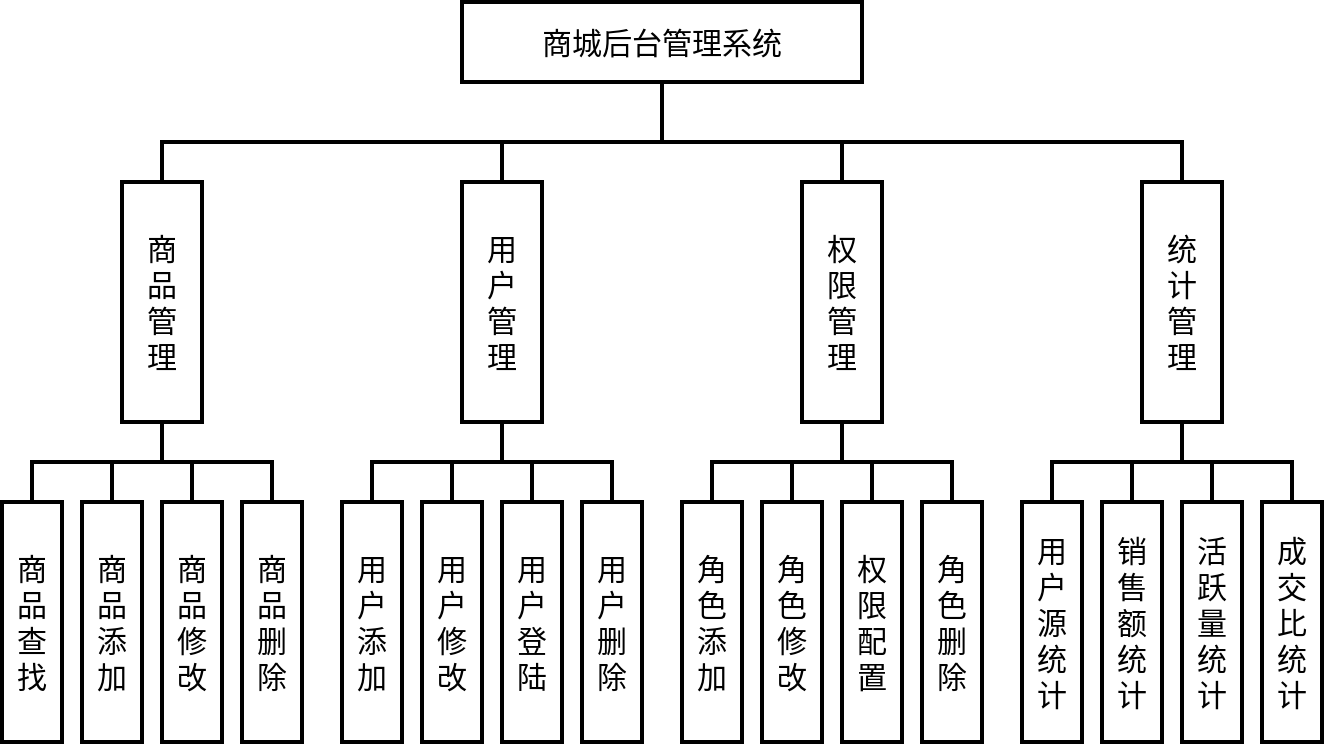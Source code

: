 <mxfile version="14.6.1" type="github">
  <diagram id="9DlxXxS-Yl2vDyM1FH8x" name="第 1 页">
    <mxGraphModel dx="869" dy="461" grid="1" gridSize="10" guides="1" tooltips="1" connect="1" arrows="1" fold="1" page="1" pageScale="1" pageWidth="827" pageHeight="1169" math="0" shadow="0">
      <root>
        <mxCell id="0" />
        <mxCell id="1" parent="0" />
        <mxCell id="U65V9xLkP2mjARDgGnuH-1" value="&lt;font style=&quot;font-size: 15px&quot;&gt;商城后台管理系统&lt;/font&gt;" style="rounded=0;whiteSpace=wrap;html=1;strokeWidth=2;" parent="1" vertex="1">
          <mxGeometry x="270" y="110" width="200" height="40" as="geometry" />
        </mxCell>
        <mxCell id="U65V9xLkP2mjARDgGnuH-2" value="商&lt;br style=&quot;font-size: 15px;&quot;&gt;品&lt;br style=&quot;font-size: 15px;&quot;&gt;管&lt;br style=&quot;font-size: 15px;&quot;&gt;理" style="rounded=0;whiteSpace=wrap;html=1;strokeWidth=2;fontSize=15;" parent="1" vertex="1">
          <mxGeometry x="100" y="200" width="40" height="120" as="geometry" />
        </mxCell>
        <mxCell id="U65V9xLkP2mjARDgGnuH-3" value="用&lt;br&gt;户&lt;br&gt;管&lt;br&gt;理" style="rounded=0;whiteSpace=wrap;html=1;strokeWidth=2;fontSize=15;" parent="1" vertex="1">
          <mxGeometry x="270" y="200" width="40" height="120" as="geometry" />
        </mxCell>
        <mxCell id="U65V9xLkP2mjARDgGnuH-4" value="权&lt;br&gt;限&lt;br&gt;管&lt;br&gt;理" style="rounded=0;whiteSpace=wrap;html=1;strokeWidth=2;fontSize=15;" parent="1" vertex="1">
          <mxGeometry x="440" y="200" width="40" height="120" as="geometry" />
        </mxCell>
        <mxCell id="U65V9xLkP2mjARDgGnuH-5" value="统&lt;br&gt;计&lt;br&gt;管&lt;br&gt;理" style="rounded=0;whiteSpace=wrap;html=1;strokeWidth=2;fontSize=15;" parent="1" vertex="1">
          <mxGeometry x="610" y="200" width="40" height="120" as="geometry" />
        </mxCell>
        <mxCell id="U65V9xLkP2mjARDgGnuH-6" value="" style="endArrow=none;html=1;fontSize=15;strokeWidth=2;rounded=0;exitX=0.5;exitY=0;exitDx=0;exitDy=0;entryX=0.5;entryY=1;entryDx=0;entryDy=0;" parent="1" source="U65V9xLkP2mjARDgGnuH-2" target="U65V9xLkP2mjARDgGnuH-1" edge="1">
          <mxGeometry width="50" height="50" relative="1" as="geometry">
            <mxPoint x="50" y="210" as="sourcePoint" />
            <mxPoint x="100" y="160" as="targetPoint" />
            <Array as="points">
              <mxPoint x="120" y="180" />
              <mxPoint x="370" y="180" />
            </Array>
          </mxGeometry>
        </mxCell>
        <mxCell id="U65V9xLkP2mjARDgGnuH-7" value="" style="endArrow=none;html=1;strokeWidth=2;fontSize=15;exitX=0.5;exitY=0;exitDx=0;exitDy=0;entryX=0.5;entryY=1;entryDx=0;entryDy=0;rounded=0;" parent="1" source="U65V9xLkP2mjARDgGnuH-3" target="U65V9xLkP2mjARDgGnuH-1" edge="1">
          <mxGeometry width="50" height="50" relative="1" as="geometry">
            <mxPoint x="260" y="240" as="sourcePoint" />
            <mxPoint x="310" y="190" as="targetPoint" />
            <Array as="points">
              <mxPoint x="290" y="180" />
              <mxPoint x="370" y="180" />
            </Array>
          </mxGeometry>
        </mxCell>
        <mxCell id="U65V9xLkP2mjARDgGnuH-8" value="" style="endArrow=none;html=1;strokeWidth=2;fontSize=15;exitX=0.5;exitY=0;exitDx=0;exitDy=0;entryX=0.5;entryY=1;entryDx=0;entryDy=0;rounded=0;" parent="1" source="U65V9xLkP2mjARDgGnuH-5" target="U65V9xLkP2mjARDgGnuH-1" edge="1">
          <mxGeometry width="50" height="50" relative="1" as="geometry">
            <mxPoint x="580" y="350" as="sourcePoint" />
            <mxPoint x="630" y="300" as="targetPoint" />
            <Array as="points">
              <mxPoint x="630" y="180" />
              <mxPoint x="370" y="180" />
            </Array>
          </mxGeometry>
        </mxCell>
        <mxCell id="U65V9xLkP2mjARDgGnuH-9" value="" style="endArrow=none;html=1;strokeWidth=2;fontSize=15;exitX=0.5;exitY=0;exitDx=0;exitDy=0;entryX=0.5;entryY=1;entryDx=0;entryDy=0;rounded=0;" parent="1" source="U65V9xLkP2mjARDgGnuH-4" target="U65V9xLkP2mjARDgGnuH-1" edge="1">
          <mxGeometry width="50" height="50" relative="1" as="geometry">
            <mxPoint x="320" y="430" as="sourcePoint" />
            <mxPoint x="370" y="380" as="targetPoint" />
            <Array as="points">
              <mxPoint x="460" y="180" />
              <mxPoint x="370" y="180" />
            </Array>
          </mxGeometry>
        </mxCell>
        <mxCell id="U65V9xLkP2mjARDgGnuH-10" value="商品查找" style="rounded=0;whiteSpace=wrap;html=1;strokeWidth=2;fontSize=15;" parent="1" vertex="1">
          <mxGeometry x="40" y="360" width="30" height="120" as="geometry" />
        </mxCell>
        <mxCell id="U65V9xLkP2mjARDgGnuH-11" value="商品添加" style="rounded=0;whiteSpace=wrap;html=1;strokeWidth=2;fontSize=15;" parent="1" vertex="1">
          <mxGeometry x="80" y="360" width="30" height="120" as="geometry" />
        </mxCell>
        <mxCell id="U65V9xLkP2mjARDgGnuH-12" value="商品删除" style="rounded=0;whiteSpace=wrap;html=1;strokeWidth=2;fontSize=15;" parent="1" vertex="1">
          <mxGeometry x="160" y="360" width="30" height="120" as="geometry" />
        </mxCell>
        <mxCell id="U65V9xLkP2mjARDgGnuH-13" value="商品修改" style="rounded=0;whiteSpace=wrap;html=1;strokeWidth=2;fontSize=15;" parent="1" vertex="1">
          <mxGeometry x="120" y="360" width="30" height="120" as="geometry" />
        </mxCell>
        <mxCell id="U65V9xLkP2mjARDgGnuH-30" value="" style="endArrow=none;html=1;strokeWidth=2;fontSize=15;rounded=0;exitX=0.5;exitY=0;exitDx=0;exitDy=0;entryX=0.5;entryY=1;entryDx=0;entryDy=0;" parent="1" source="U65V9xLkP2mjARDgGnuH-10" target="U65V9xLkP2mjARDgGnuH-2" edge="1">
          <mxGeometry width="50" height="50" relative="1" as="geometry">
            <mxPoint x="220" y="620" as="sourcePoint" />
            <mxPoint x="270" y="570" as="targetPoint" />
            <Array as="points">
              <mxPoint x="55" y="340" />
              <mxPoint x="120" y="340" />
            </Array>
          </mxGeometry>
        </mxCell>
        <mxCell id="U65V9xLkP2mjARDgGnuH-31" value="" style="endArrow=none;html=1;strokeWidth=2;fontSize=15;rounded=0;exitX=0.5;exitY=0;exitDx=0;exitDy=0;entryX=0.5;entryY=1;entryDx=0;entryDy=0;" parent="1" source="U65V9xLkP2mjARDgGnuH-11" target="U65V9xLkP2mjARDgGnuH-2" edge="1">
          <mxGeometry width="50" height="50" relative="1" as="geometry">
            <mxPoint x="230" y="630" as="sourcePoint" />
            <mxPoint x="280" y="580" as="targetPoint" />
            <Array as="points">
              <mxPoint x="95" y="340" />
              <mxPoint x="120" y="340" />
            </Array>
          </mxGeometry>
        </mxCell>
        <mxCell id="U65V9xLkP2mjARDgGnuH-32" value="" style="endArrow=none;html=1;strokeWidth=2;fontSize=15;rounded=0;exitX=0.5;exitY=0;exitDx=0;exitDy=0;entryX=0.5;entryY=1;entryDx=0;entryDy=0;" parent="1" source="U65V9xLkP2mjARDgGnuH-13" target="U65V9xLkP2mjARDgGnuH-2" edge="1">
          <mxGeometry width="50" height="50" relative="1" as="geometry">
            <mxPoint x="240" y="640" as="sourcePoint" />
            <mxPoint x="290" y="590" as="targetPoint" />
            <Array as="points">
              <mxPoint x="135" y="340" />
              <mxPoint x="120" y="340" />
            </Array>
          </mxGeometry>
        </mxCell>
        <mxCell id="U65V9xLkP2mjARDgGnuH-33" value="" style="endArrow=none;html=1;strokeWidth=2;fontSize=15;rounded=0;exitX=0.5;exitY=0;exitDx=0;exitDy=0;entryX=0.5;entryY=1;entryDx=0;entryDy=0;" parent="1" source="U65V9xLkP2mjARDgGnuH-12" target="U65V9xLkP2mjARDgGnuH-2" edge="1">
          <mxGeometry width="50" height="50" relative="1" as="geometry">
            <mxPoint x="250" y="650" as="sourcePoint" />
            <mxPoint x="300" y="600" as="targetPoint" />
            <Array as="points">
              <mxPoint x="175" y="340" />
              <mxPoint x="120" y="340" />
            </Array>
          </mxGeometry>
        </mxCell>
        <mxCell id="U65V9xLkP2mjARDgGnuH-43" value="用户添加" style="rounded=0;whiteSpace=wrap;html=1;strokeWidth=2;fontSize=15;" parent="1" vertex="1">
          <mxGeometry x="210" y="360" width="30" height="120" as="geometry" />
        </mxCell>
        <mxCell id="U65V9xLkP2mjARDgGnuH-44" value="用户修改" style="rounded=0;whiteSpace=wrap;html=1;strokeWidth=2;fontSize=15;" parent="1" vertex="1">
          <mxGeometry x="250" y="360" width="30" height="120" as="geometry" />
        </mxCell>
        <mxCell id="U65V9xLkP2mjARDgGnuH-45" value="用户删除" style="rounded=0;whiteSpace=wrap;html=1;strokeWidth=2;fontSize=15;" parent="1" vertex="1">
          <mxGeometry x="330" y="360" width="30" height="120" as="geometry" />
        </mxCell>
        <mxCell id="U65V9xLkP2mjARDgGnuH-46" value="用户登陆" style="rounded=0;whiteSpace=wrap;html=1;strokeWidth=2;fontSize=15;" parent="1" vertex="1">
          <mxGeometry x="290" y="360" width="30" height="120" as="geometry" />
        </mxCell>
        <mxCell id="U65V9xLkP2mjARDgGnuH-47" value="" style="endArrow=none;html=1;strokeWidth=2;fontSize=15;rounded=0;exitX=0.5;exitY=0;exitDx=0;exitDy=0;entryX=0.5;entryY=1;entryDx=0;entryDy=0;" parent="1" source="U65V9xLkP2mjARDgGnuH-43" edge="1">
          <mxGeometry width="50" height="50" relative="1" as="geometry">
            <mxPoint x="390" y="620" as="sourcePoint" />
            <mxPoint x="290" y="320" as="targetPoint" />
            <Array as="points">
              <mxPoint x="225" y="340" />
              <mxPoint x="290" y="340" />
            </Array>
          </mxGeometry>
        </mxCell>
        <mxCell id="U65V9xLkP2mjARDgGnuH-48" value="" style="endArrow=none;html=1;strokeWidth=2;fontSize=15;rounded=0;exitX=0.5;exitY=0;exitDx=0;exitDy=0;entryX=0.5;entryY=1;entryDx=0;entryDy=0;" parent="1" source="U65V9xLkP2mjARDgGnuH-44" edge="1">
          <mxGeometry width="50" height="50" relative="1" as="geometry">
            <mxPoint x="400" y="630" as="sourcePoint" />
            <mxPoint x="290" y="320" as="targetPoint" />
            <Array as="points">
              <mxPoint x="265" y="340" />
              <mxPoint x="290" y="340" />
            </Array>
          </mxGeometry>
        </mxCell>
        <mxCell id="U65V9xLkP2mjARDgGnuH-49" value="" style="endArrow=none;html=1;strokeWidth=2;fontSize=15;rounded=0;exitX=0.5;exitY=0;exitDx=0;exitDy=0;entryX=0.5;entryY=1;entryDx=0;entryDy=0;" parent="1" source="U65V9xLkP2mjARDgGnuH-46" edge="1">
          <mxGeometry width="50" height="50" relative="1" as="geometry">
            <mxPoint x="410" y="640" as="sourcePoint" />
            <mxPoint x="290" y="320" as="targetPoint" />
            <Array as="points">
              <mxPoint x="305" y="340" />
              <mxPoint x="290" y="340" />
            </Array>
          </mxGeometry>
        </mxCell>
        <mxCell id="U65V9xLkP2mjARDgGnuH-50" value="" style="endArrow=none;html=1;strokeWidth=2;fontSize=15;rounded=0;exitX=0.5;exitY=0;exitDx=0;exitDy=0;entryX=0.5;entryY=1;entryDx=0;entryDy=0;" parent="1" source="U65V9xLkP2mjARDgGnuH-45" edge="1">
          <mxGeometry width="50" height="50" relative="1" as="geometry">
            <mxPoint x="420" y="650" as="sourcePoint" />
            <mxPoint x="290" y="320" as="targetPoint" />
            <Array as="points">
              <mxPoint x="345" y="340" />
              <mxPoint x="290" y="340" />
            </Array>
          </mxGeometry>
        </mxCell>
        <mxCell id="U65V9xLkP2mjARDgGnuH-51" value="角色添加" style="rounded=0;whiteSpace=wrap;html=1;strokeWidth=2;fontSize=15;" parent="1" vertex="1">
          <mxGeometry x="380" y="360" width="30" height="120" as="geometry" />
        </mxCell>
        <mxCell id="U65V9xLkP2mjARDgGnuH-52" value="角色修改" style="rounded=0;whiteSpace=wrap;html=1;strokeWidth=2;fontSize=15;" parent="1" vertex="1">
          <mxGeometry x="420" y="360" width="30" height="120" as="geometry" />
        </mxCell>
        <mxCell id="U65V9xLkP2mjARDgGnuH-53" value="角色删除" style="rounded=0;whiteSpace=wrap;html=1;strokeWidth=2;fontSize=15;" parent="1" vertex="1">
          <mxGeometry x="500" y="360" width="30" height="120" as="geometry" />
        </mxCell>
        <mxCell id="U65V9xLkP2mjARDgGnuH-54" value="权限配置" style="rounded=0;whiteSpace=wrap;html=1;strokeWidth=2;fontSize=15;" parent="1" vertex="1">
          <mxGeometry x="460" y="360" width="30" height="120" as="geometry" />
        </mxCell>
        <mxCell id="U65V9xLkP2mjARDgGnuH-55" value="" style="endArrow=none;html=1;strokeWidth=2;fontSize=15;rounded=0;exitX=0.5;exitY=0;exitDx=0;exitDy=0;entryX=0.5;entryY=1;entryDx=0;entryDy=0;" parent="1" source="U65V9xLkP2mjARDgGnuH-51" edge="1">
          <mxGeometry width="50" height="50" relative="1" as="geometry">
            <mxPoint x="560" y="620" as="sourcePoint" />
            <mxPoint x="460" y="320" as="targetPoint" />
            <Array as="points">
              <mxPoint x="395" y="340" />
              <mxPoint x="460" y="340" />
            </Array>
          </mxGeometry>
        </mxCell>
        <mxCell id="U65V9xLkP2mjARDgGnuH-56" value="" style="endArrow=none;html=1;strokeWidth=2;fontSize=15;rounded=0;exitX=0.5;exitY=0;exitDx=0;exitDy=0;entryX=0.5;entryY=1;entryDx=0;entryDy=0;" parent="1" source="U65V9xLkP2mjARDgGnuH-52" edge="1">
          <mxGeometry width="50" height="50" relative="1" as="geometry">
            <mxPoint x="570" y="630" as="sourcePoint" />
            <mxPoint x="460" y="320" as="targetPoint" />
            <Array as="points">
              <mxPoint x="435" y="340" />
              <mxPoint x="460" y="340" />
            </Array>
          </mxGeometry>
        </mxCell>
        <mxCell id="U65V9xLkP2mjARDgGnuH-57" value="" style="endArrow=none;html=1;strokeWidth=2;fontSize=15;rounded=0;exitX=0.5;exitY=0;exitDx=0;exitDy=0;entryX=0.5;entryY=1;entryDx=0;entryDy=0;" parent="1" source="U65V9xLkP2mjARDgGnuH-54" edge="1">
          <mxGeometry width="50" height="50" relative="1" as="geometry">
            <mxPoint x="580" y="640" as="sourcePoint" />
            <mxPoint x="460" y="320" as="targetPoint" />
            <Array as="points">
              <mxPoint x="475" y="340" />
              <mxPoint x="460" y="340" />
            </Array>
          </mxGeometry>
        </mxCell>
        <mxCell id="U65V9xLkP2mjARDgGnuH-58" value="" style="endArrow=none;html=1;strokeWidth=2;fontSize=15;rounded=0;exitX=0.5;exitY=0;exitDx=0;exitDy=0;entryX=0.5;entryY=1;entryDx=0;entryDy=0;" parent="1" source="U65V9xLkP2mjARDgGnuH-53" edge="1">
          <mxGeometry width="50" height="50" relative="1" as="geometry">
            <mxPoint x="590" y="650" as="sourcePoint" />
            <mxPoint x="460" y="320" as="targetPoint" />
            <Array as="points">
              <mxPoint x="515" y="340" />
              <mxPoint x="460" y="340" />
            </Array>
          </mxGeometry>
        </mxCell>
        <mxCell id="U65V9xLkP2mjARDgGnuH-59" value="用户源统计" style="rounded=0;whiteSpace=wrap;html=1;strokeWidth=2;fontSize=15;" parent="1" vertex="1">
          <mxGeometry x="550" y="360" width="30" height="120" as="geometry" />
        </mxCell>
        <mxCell id="U65V9xLkP2mjARDgGnuH-60" value="销售额统计" style="rounded=0;whiteSpace=wrap;html=1;strokeWidth=2;fontSize=15;" parent="1" vertex="1">
          <mxGeometry x="590" y="360" width="30" height="120" as="geometry" />
        </mxCell>
        <mxCell id="U65V9xLkP2mjARDgGnuH-61" value="成交比统计" style="rounded=0;whiteSpace=wrap;html=1;strokeWidth=2;fontSize=15;" parent="1" vertex="1">
          <mxGeometry x="670" y="360" width="30" height="120" as="geometry" />
        </mxCell>
        <mxCell id="U65V9xLkP2mjARDgGnuH-62" value="活跃量统计" style="rounded=0;whiteSpace=wrap;html=1;strokeWidth=2;fontSize=15;" parent="1" vertex="1">
          <mxGeometry x="630" y="360" width="30" height="120" as="geometry" />
        </mxCell>
        <mxCell id="U65V9xLkP2mjARDgGnuH-63" value="" style="endArrow=none;html=1;strokeWidth=2;fontSize=15;rounded=0;exitX=0.5;exitY=0;exitDx=0;exitDy=0;entryX=0.5;entryY=1;entryDx=0;entryDy=0;" parent="1" source="U65V9xLkP2mjARDgGnuH-59" edge="1">
          <mxGeometry width="50" height="50" relative="1" as="geometry">
            <mxPoint x="730" y="620" as="sourcePoint" />
            <mxPoint x="630" y="320" as="targetPoint" />
            <Array as="points">
              <mxPoint x="565" y="340" />
              <mxPoint x="630" y="340" />
            </Array>
          </mxGeometry>
        </mxCell>
        <mxCell id="U65V9xLkP2mjARDgGnuH-64" value="" style="endArrow=none;html=1;strokeWidth=2;fontSize=15;rounded=0;exitX=0.5;exitY=0;exitDx=0;exitDy=0;entryX=0.5;entryY=1;entryDx=0;entryDy=0;" parent="1" source="U65V9xLkP2mjARDgGnuH-60" edge="1">
          <mxGeometry width="50" height="50" relative="1" as="geometry">
            <mxPoint x="740" y="630" as="sourcePoint" />
            <mxPoint x="630" y="320" as="targetPoint" />
            <Array as="points">
              <mxPoint x="605" y="340" />
              <mxPoint x="630" y="340" />
            </Array>
          </mxGeometry>
        </mxCell>
        <mxCell id="U65V9xLkP2mjARDgGnuH-65" value="" style="endArrow=none;html=1;strokeWidth=2;fontSize=15;rounded=0;exitX=0.5;exitY=0;exitDx=0;exitDy=0;entryX=0.5;entryY=1;entryDx=0;entryDy=0;" parent="1" source="U65V9xLkP2mjARDgGnuH-62" edge="1">
          <mxGeometry width="50" height="50" relative="1" as="geometry">
            <mxPoint x="750" y="640" as="sourcePoint" />
            <mxPoint x="630" y="320" as="targetPoint" />
            <Array as="points">
              <mxPoint x="645" y="340" />
              <mxPoint x="630" y="340" />
            </Array>
          </mxGeometry>
        </mxCell>
        <mxCell id="U65V9xLkP2mjARDgGnuH-66" value="" style="endArrow=none;html=1;strokeWidth=2;fontSize=15;rounded=0;exitX=0.5;exitY=0;exitDx=0;exitDy=0;entryX=0.5;entryY=1;entryDx=0;entryDy=0;" parent="1" source="U65V9xLkP2mjARDgGnuH-61" edge="1">
          <mxGeometry width="50" height="50" relative="1" as="geometry">
            <mxPoint x="760" y="650" as="sourcePoint" />
            <mxPoint x="630" y="320" as="targetPoint" />
            <Array as="points">
              <mxPoint x="685" y="340" />
              <mxPoint x="630" y="340" />
            </Array>
          </mxGeometry>
        </mxCell>
      </root>
    </mxGraphModel>
  </diagram>
</mxfile>
